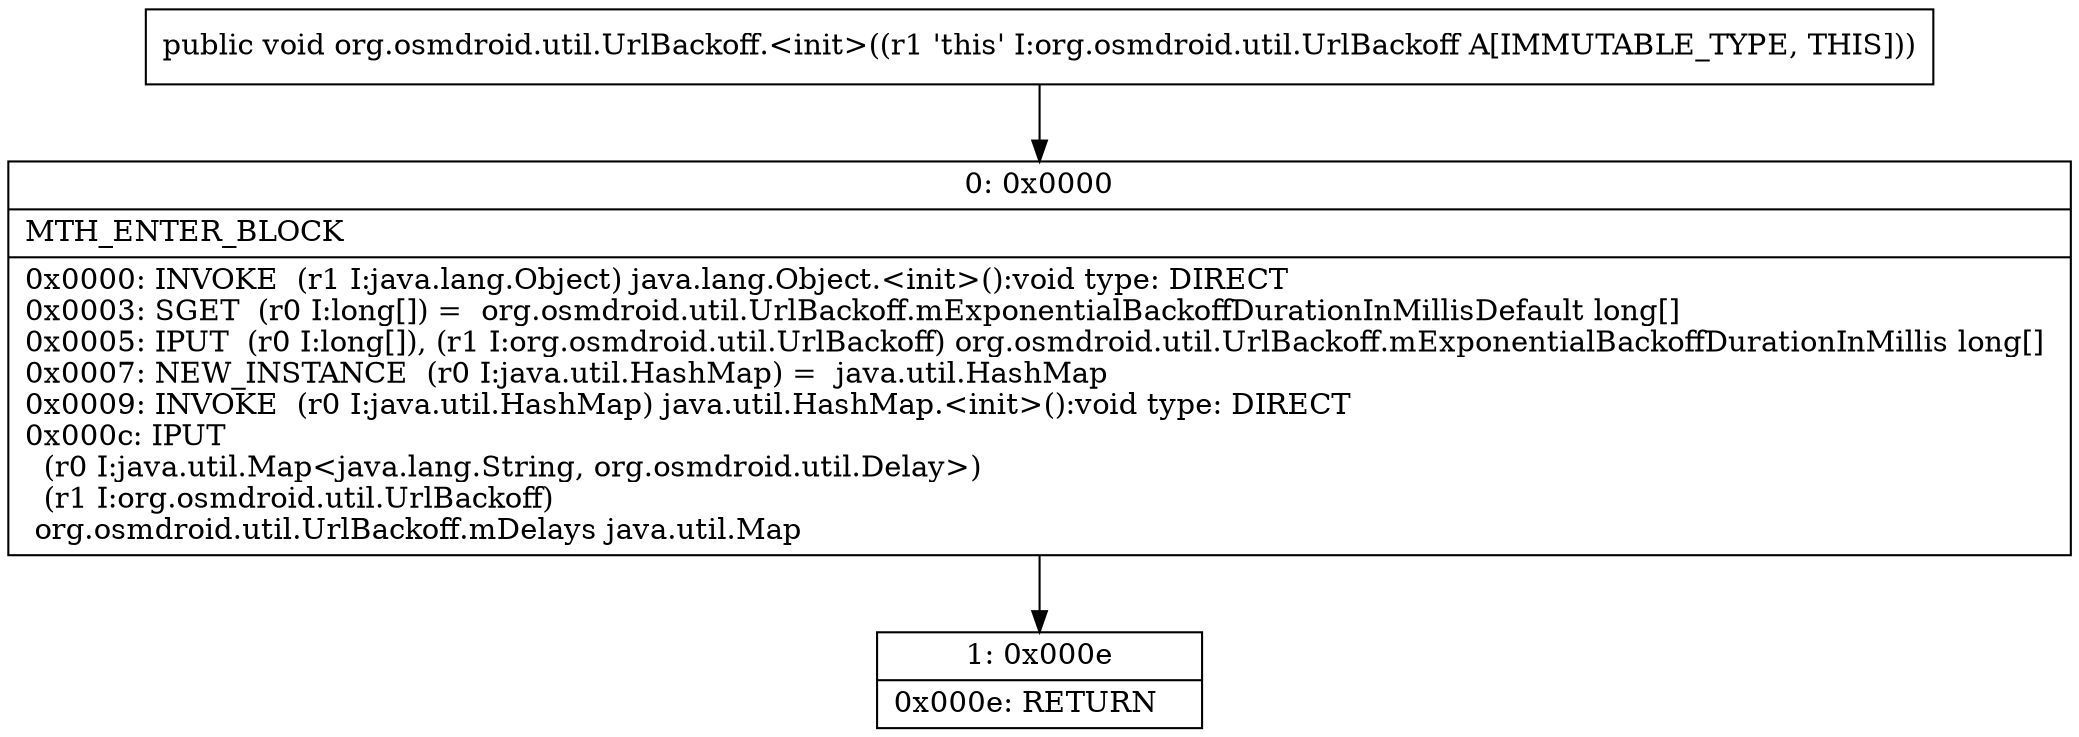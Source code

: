 digraph "CFG fororg.osmdroid.util.UrlBackoff.\<init\>()V" {
Node_0 [shape=record,label="{0\:\ 0x0000|MTH_ENTER_BLOCK\l|0x0000: INVOKE  (r1 I:java.lang.Object) java.lang.Object.\<init\>():void type: DIRECT \l0x0003: SGET  (r0 I:long[]) =  org.osmdroid.util.UrlBackoff.mExponentialBackoffDurationInMillisDefault long[] \l0x0005: IPUT  (r0 I:long[]), (r1 I:org.osmdroid.util.UrlBackoff) org.osmdroid.util.UrlBackoff.mExponentialBackoffDurationInMillis long[] \l0x0007: NEW_INSTANCE  (r0 I:java.util.HashMap) =  java.util.HashMap \l0x0009: INVOKE  (r0 I:java.util.HashMap) java.util.HashMap.\<init\>():void type: DIRECT \l0x000c: IPUT  \l  (r0 I:java.util.Map\<java.lang.String, org.osmdroid.util.Delay\>)\l  (r1 I:org.osmdroid.util.UrlBackoff)\l org.osmdroid.util.UrlBackoff.mDelays java.util.Map \l}"];
Node_1 [shape=record,label="{1\:\ 0x000e|0x000e: RETURN   \l}"];
MethodNode[shape=record,label="{public void org.osmdroid.util.UrlBackoff.\<init\>((r1 'this' I:org.osmdroid.util.UrlBackoff A[IMMUTABLE_TYPE, THIS])) }"];
MethodNode -> Node_0;
Node_0 -> Node_1;
}

